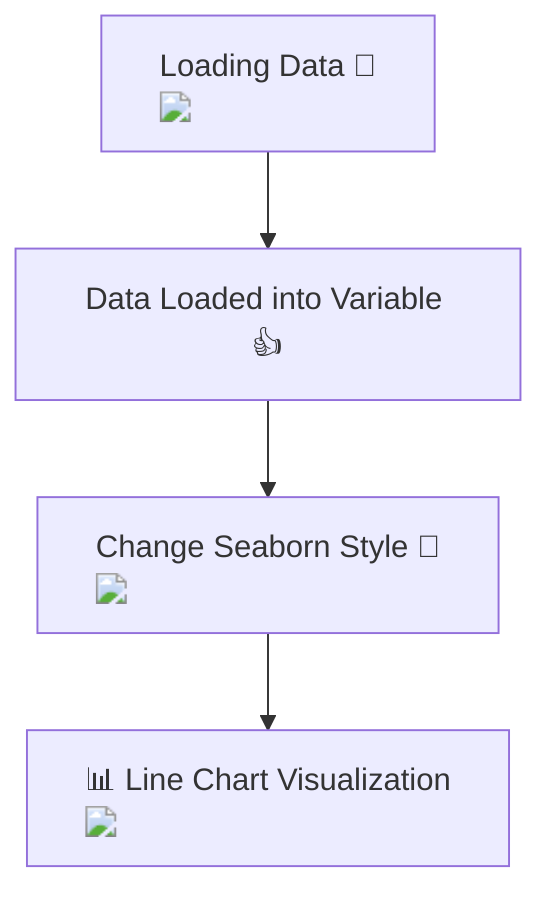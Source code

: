 flowchart TD
    A["Loading Data 📂 <img src='file.svg' />"] --> B["Data Loaded into Variable 👍"]
    B --> C["Change Seaborn Style 🎨 <img src='icons/brain.svg' />"]
    C --> D["📊 Line Chart Visualization <img src='dummy_plots/lineplot_template.svg' />"]